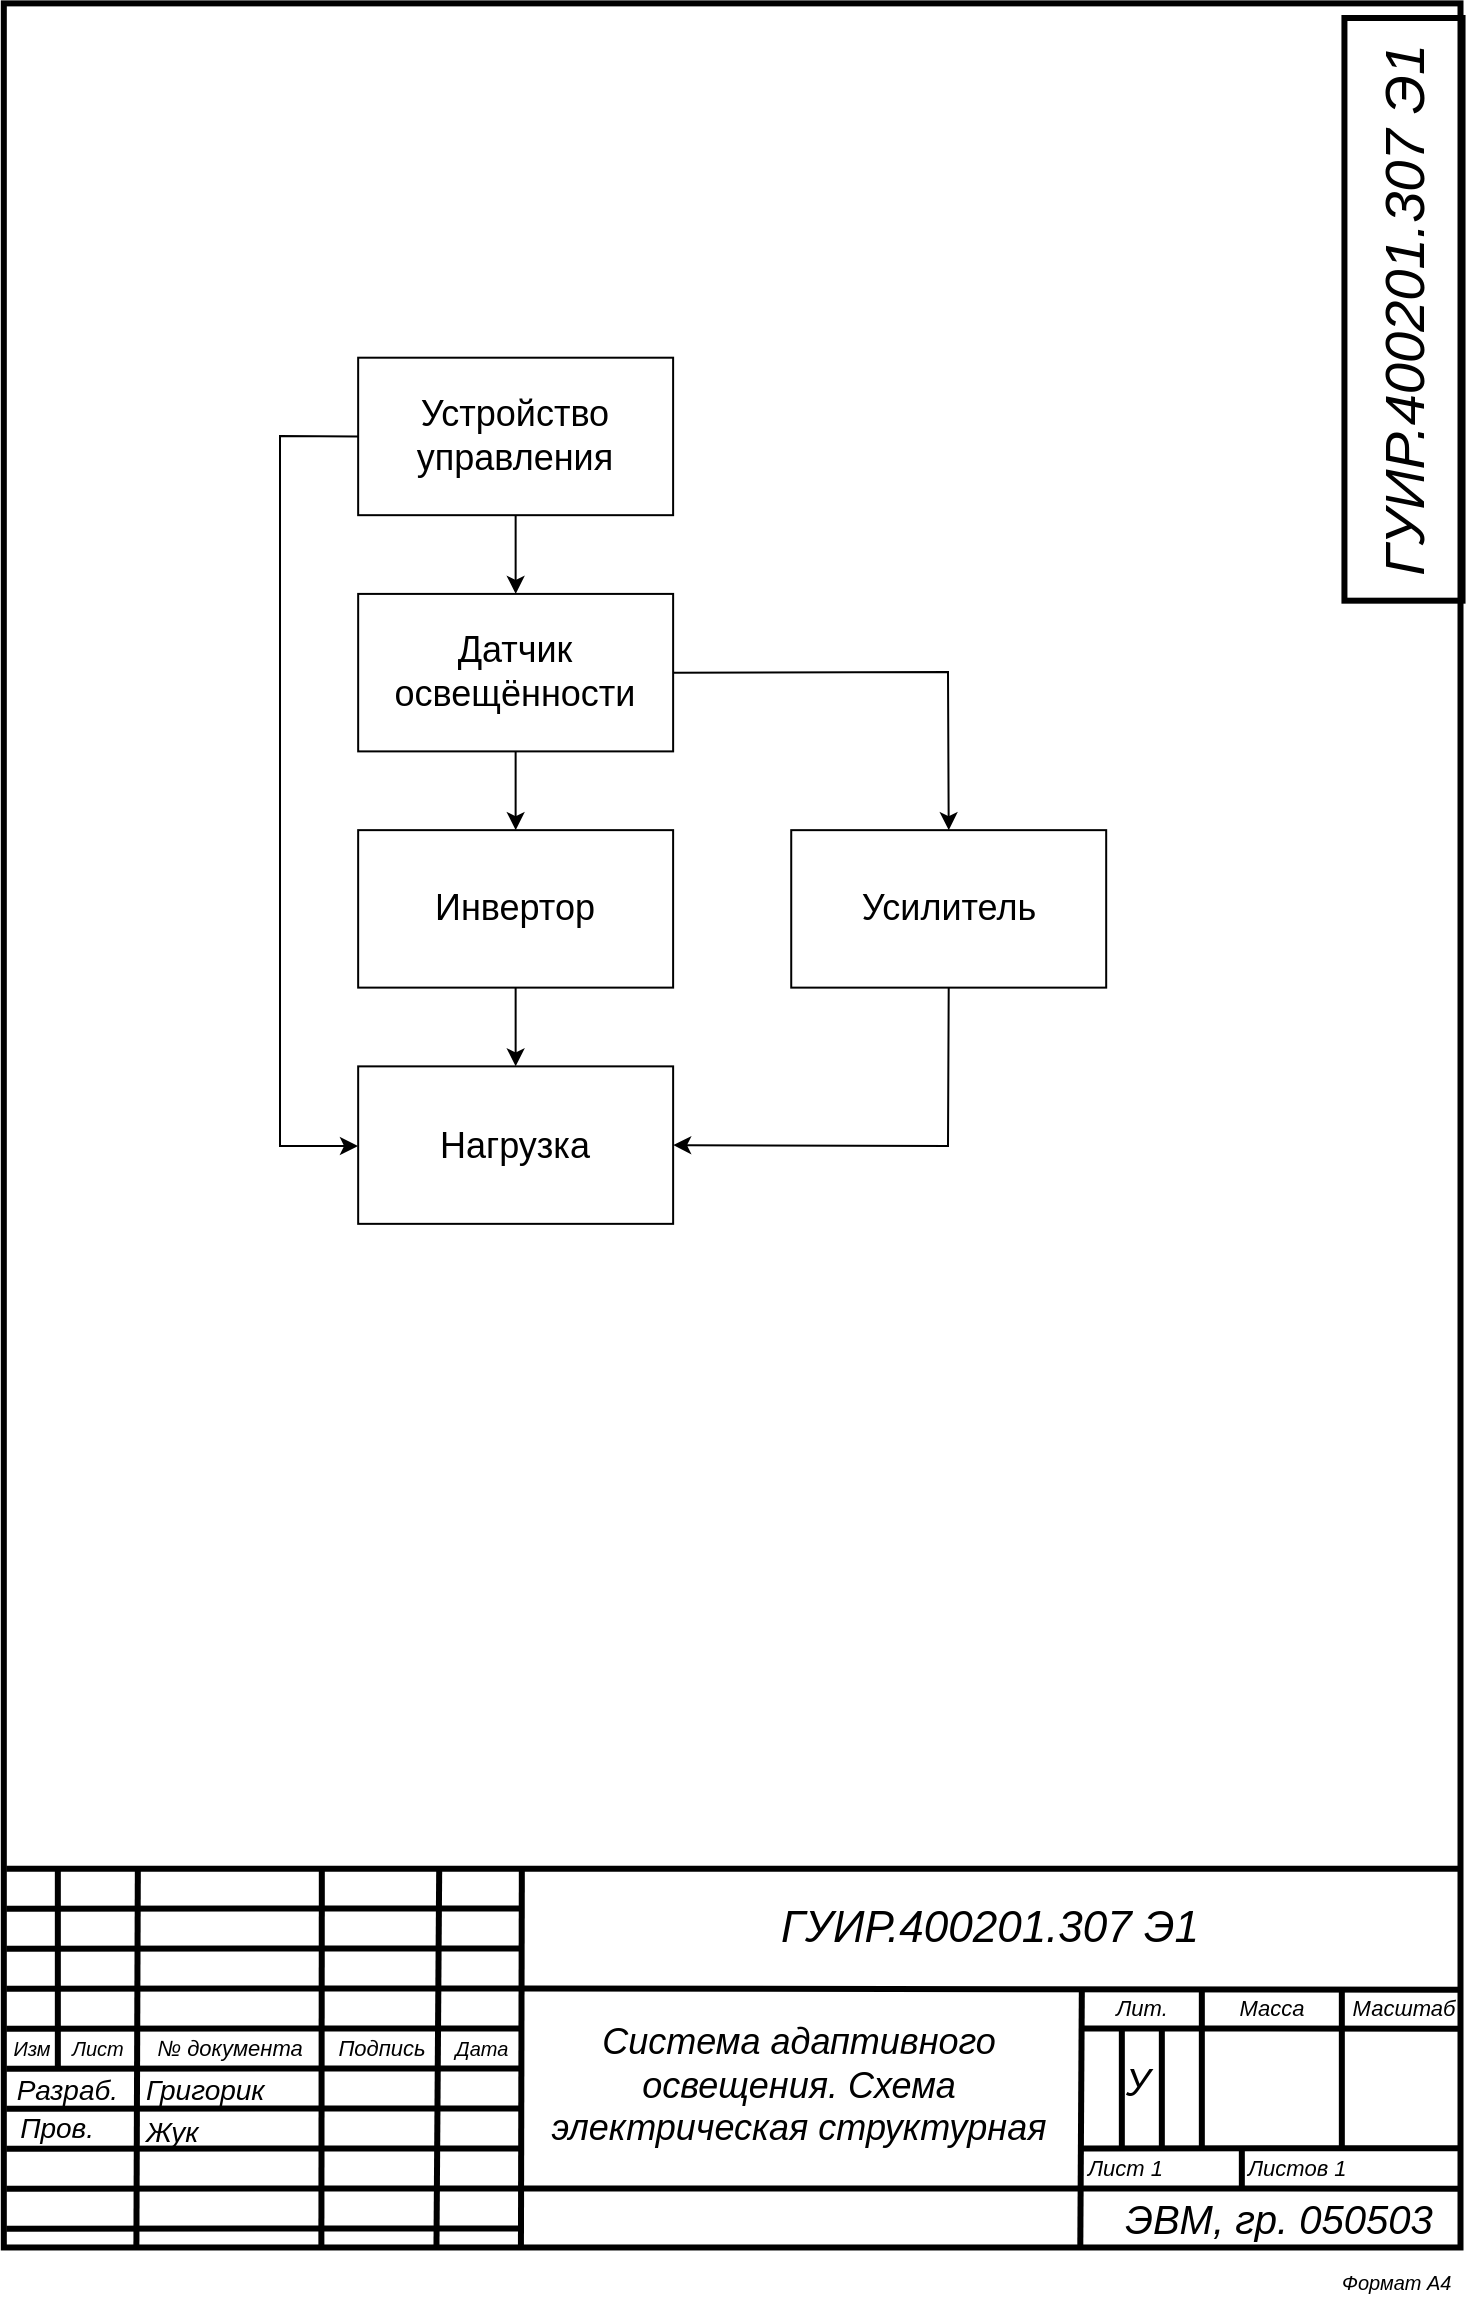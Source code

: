 <mxfile version="20.3.0" type="device"><diagram id="iaUgVhd8KvEVIdPXAyv-" name="Page-1"><mxGraphModel dx="2245" dy="860" grid="1" gridSize="19.685" guides="0" tooltips="1" connect="1" arrows="1" fold="1" page="1" pageScale="1" pageWidth="827" pageHeight="1169" math="0" shadow="0"><root><mxCell id="0"/><mxCell id="1" parent="0"/><mxCell id="s2ji4G3J2LcqevnOimP4-3" value="" style="rounded=0;whiteSpace=wrap;html=1;strokeWidth=3;fillColor=none;container=0;" parent="1" vertex="1"><mxGeometry x="-807.09" y="19.69" width="728.34" height="1122.05" as="geometry"/></mxCell><mxCell id="s2ji4G3J2LcqevnOimP4-5" style="vsdxID=165;edgeStyle=none;startArrow=none;endArrow=none;startSize=5;endSize=5;strokeWidth=3;strokeColor=#000000;spacingTop=-1;spacingBottom=-1;spacingLeft=-1;spacingRight=-1;verticalAlign=middle;html=1;labelBackgroundColor=#ffffff;rounded=0;" parent="1" edge="1"><mxGeometry relative="1" as="geometry"><Array as="points"/><mxPoint x="-780.08" y="952.2" as="sourcePoint"/><mxPoint x="-780.08" y="1052.2" as="targetPoint"/></mxGeometry></mxCell><mxCell id="s2ji4G3J2LcqevnOimP4-6" style="vsdxID=163;edgeStyle=none;startArrow=none;endArrow=none;startSize=5;endSize=5;strokeColor=#000000;spacingTop=-1;spacingBottom=-1;spacingLeft=-1;spacingRight=-1;verticalAlign=middle;html=1;labelBackgroundColor=#ffffff;rounded=0;strokeWidth=3;" parent="1" edge="1"><mxGeometry relative="1" as="geometry"><mxPoint as="offset"/><Array as="points"/><mxPoint x="-805.81" y="1132.32" as="sourcePoint"/><mxPoint x="-548.08" y="1132.2" as="targetPoint"/></mxGeometry></mxCell><mxCell id="s2ji4G3J2LcqevnOimP4-7" style="vsdxID=162;edgeStyle=none;startArrow=none;endArrow=none;startSize=5;endSize=5;strokeColor=#000000;spacingTop=-1;spacingBottom=-1;spacingLeft=-1;spacingRight=-1;verticalAlign=middle;html=1;labelBackgroundColor=#ffffff;rounded=0;strokeWidth=3;" parent="1" edge="1"><mxGeometry relative="1" as="geometry"><mxPoint as="offset"/><Array as="points"/><mxPoint x="-805.81" y="1112.32" as="sourcePoint"/><mxPoint x="-547.08" y="1112.2" as="targetPoint"/></mxGeometry></mxCell><mxCell id="s2ji4G3J2LcqevnOimP4-8" style="vsdxID=161;edgeStyle=none;startArrow=none;endArrow=none;startSize=5;endSize=5;strokeColor=#000000;spacingTop=-1;spacingBottom=-1;spacingLeft=-1;spacingRight=-1;verticalAlign=middle;html=1;labelBackgroundColor=#ffffff;rounded=0;strokeWidth=3;" parent="1" edge="1"><mxGeometry relative="1" as="geometry"><mxPoint as="offset"/><Array as="points"/><mxPoint x="-805.81" y="1092.32" as="sourcePoint"/><mxPoint x="-548.08" y="1092.2" as="targetPoint"/></mxGeometry></mxCell><mxCell id="s2ji4G3J2LcqevnOimP4-9" style="vsdxID=160;edgeStyle=none;startArrow=none;endArrow=none;startSize=5;endSize=5;strokeColor=#000000;spacingTop=-1;spacingBottom=-1;spacingLeft=-1;spacingRight=-1;verticalAlign=middle;html=1;labelBackgroundColor=#ffffff;rounded=0;strokeWidth=3;" parent="1" edge="1"><mxGeometry relative="1" as="geometry"><mxPoint as="offset"/><Array as="points"/><mxPoint x="-805.81" y="1072.32" as="sourcePoint"/><mxPoint x="-548.08" y="1072.2" as="targetPoint"/></mxGeometry></mxCell><mxCell id="s2ji4G3J2LcqevnOimP4-10" style="vsdxID=159;edgeStyle=none;startArrow=none;endArrow=none;startSize=5;endSize=5;strokeWidth=3;strokeColor=#000000;spacingTop=-1;spacingBottom=-1;spacingLeft=-1;spacingRight=-1;verticalAlign=middle;html=1;labelBackgroundColor=#ffffff;rounded=0;" parent="1" edge="1"><mxGeometry relative="1" as="geometry"><mxPoint as="offset"/><Array as="points"/><mxPoint x="-805.81" y="1052.32" as="sourcePoint"/><mxPoint x="-548.08" y="1052.2" as="targetPoint"/></mxGeometry></mxCell><mxCell id="s2ji4G3J2LcqevnOimP4-11" style="vsdxID=158;edgeStyle=none;startArrow=none;endArrow=none;startSize=5;endSize=5;strokeWidth=3;strokeColor=#000000;spacingTop=-1;spacingBottom=-1;spacingLeft=-1;spacingRight=-1;verticalAlign=middle;html=1;labelBackgroundColor=#ffffff;rounded=0;" parent="1" edge="1"><mxGeometry relative="1" as="geometry"><mxPoint as="offset"/><Array as="points"/><mxPoint x="-805.81" y="1032.32" as="sourcePoint"/><mxPoint x="-548.08" y="1032.2" as="targetPoint"/></mxGeometry></mxCell><mxCell id="s2ji4G3J2LcqevnOimP4-12" style="vsdxID=157;edgeStyle=none;startArrow=none;endArrow=none;startSize=5;endSize=5;strokeColor=#000000;spacingTop=-1;spacingBottom=-1;spacingLeft=-1;spacingRight=-1;verticalAlign=middle;html=1;labelBackgroundColor=#ffffff;rounded=0;strokeWidth=3;" parent="1" edge="1"><mxGeometry relative="1" as="geometry"><mxPoint as="offset"/><Array as="points"/><mxPoint x="-805.81" y="1012.32" as="sourcePoint"/><mxPoint x="-548.08" y="1012.2" as="targetPoint"/></mxGeometry></mxCell><mxCell id="s2ji4G3J2LcqevnOimP4-13" style="vsdxID=156;edgeStyle=none;startArrow=none;endArrow=none;startSize=5;endSize=5;strokeColor=#000000;spacingTop=-1;spacingBottom=-1;spacingLeft=-1;spacingRight=-1;verticalAlign=middle;html=1;labelBackgroundColor=#ffffff;rounded=0;strokeWidth=3;" parent="1" edge="1"><mxGeometry relative="1" as="geometry"><mxPoint as="offset"/><Array as="points"/><mxPoint x="-805.81" y="992.32" as="sourcePoint"/><mxPoint x="-548.08" y="992.2" as="targetPoint"/></mxGeometry></mxCell><mxCell id="s2ji4G3J2LcqevnOimP4-14" style="vsdxID=155;edgeStyle=none;startArrow=none;endArrow=none;startSize=5;endSize=5;strokeColor=#000000;spacingTop=-1;spacingBottom=-1;spacingLeft=-1;spacingRight=-1;verticalAlign=middle;html=1;labelBackgroundColor=#ffffff;rounded=0;strokeWidth=3;" parent="1" edge="1"><mxGeometry relative="1" as="geometry"><mxPoint as="offset"/><Array as="points"/><mxPoint x="-805.81" y="972.32" as="sourcePoint"/><mxPoint x="-548.08" y="972.2" as="targetPoint"/></mxGeometry></mxCell><mxCell id="s2ji4G3J2LcqevnOimP4-15" style="vsdxID=154;edgeStyle=none;startArrow=none;endArrow=none;startSize=5;endSize=5;strokeWidth=3;strokeColor=#000000;spacingTop=-1;spacingBottom=-1;spacingLeft=-1;spacingRight=-1;verticalAlign=middle;html=1;labelBackgroundColor=#ffffff;rounded=0;entryX=0.091;entryY=1;entryDx=0;entryDy=0;entryPerimeter=0;" parent="1" target="s2ji4G3J2LcqevnOimP4-3" edge="1"><mxGeometry relative="1" as="geometry"><Array as="points"/><mxPoint x="-740.08" y="952.2" as="sourcePoint"/><mxPoint x="-739.81" y="1157.32" as="targetPoint"/></mxGeometry></mxCell><mxCell id="s2ji4G3J2LcqevnOimP4-16" style="vsdxID=153;edgeStyle=none;startArrow=none;endArrow=none;startSize=5;endSize=5;strokeWidth=3;strokeColor=#000000;spacingTop=-1;spacingBottom=-1;spacingLeft=-1;spacingRight=-1;verticalAlign=middle;html=1;labelBackgroundColor=#ffffff;rounded=0;entryX=0.218;entryY=0.999;entryDx=0;entryDy=0;entryPerimeter=0;" parent="1" target="s2ji4G3J2LcqevnOimP4-3" edge="1"><mxGeometry relative="1" as="geometry"><Array as="points"/><mxPoint x="-648.08" y="952.2" as="sourcePoint"/><mxPoint x="-647.81" y="1154.32" as="targetPoint"/></mxGeometry></mxCell><mxCell id="s2ji4G3J2LcqevnOimP4-17" style="vsdxID=152;edgeStyle=none;startArrow=none;endArrow=none;startSize=5;endSize=5;strokeWidth=3;strokeColor=#000000;spacingTop=-1;spacingBottom=-1;spacingLeft=-1;spacingRight=-1;verticalAlign=middle;html=1;labelBackgroundColor=#ffffff;rounded=0;entryX=0.297;entryY=1;entryDx=0;entryDy=0;entryPerimeter=0;" parent="1" target="s2ji4G3J2LcqevnOimP4-3" edge="1"><mxGeometry relative="1" as="geometry"><Array as="points"/><mxPoint x="-589.4" y="952.2" as="sourcePoint"/><mxPoint x="-589.81" y="1157.32" as="targetPoint"/></mxGeometry></mxCell><mxCell id="s2ji4G3J2LcqevnOimP4-18" style="vsdxID=151;edgeStyle=none;startArrow=none;endArrow=none;startSize=5;endSize=5;strokeWidth=3;strokeColor=#000000;spacingTop=-1;spacingBottom=-1;spacingLeft=-1;spacingRight=-1;verticalAlign=middle;html=1;labelBackgroundColor=#ffffff;rounded=0;" parent="1" edge="1"><mxGeometry relative="1" as="geometry"><Array as="points"/><mxPoint x="-138.08" y="1012.2" as="sourcePoint"/><mxPoint x="-138.08" y="1092.2" as="targetPoint"/></mxGeometry></mxCell><mxCell id="s2ji4G3J2LcqevnOimP4-19" style="vsdxID=150;edgeStyle=none;startArrow=none;endArrow=none;startSize=5;endSize=5;strokeWidth=3;strokeColor=#000000;spacingTop=-1;spacingBottom=-1;spacingLeft=-1;spacingRight=-1;verticalAlign=middle;html=1;labelBackgroundColor=#ffffff;rounded=0;" parent="1" edge="1"><mxGeometry relative="1" as="geometry"><Array as="points"/><mxPoint x="-188.08" y="1092.2" as="sourcePoint"/><mxPoint x="-188.08" y="1112.2" as="targetPoint"/></mxGeometry></mxCell><mxCell id="s2ji4G3J2LcqevnOimP4-20" style="vsdxID=149;edgeStyle=none;startArrow=none;endArrow=none;startSize=5;endSize=5;strokeColor=#000000;spacingTop=-1;spacingBottom=-1;spacingLeft=-1;spacingRight=-1;verticalAlign=middle;html=1;labelBackgroundColor=#ffffff;rounded=0;strokeWidth=3;" parent="1" edge="1"><mxGeometry relative="1" as="geometry"><Array as="points"/><mxPoint x="-228.08" y="1032.2" as="sourcePoint"/><mxPoint x="-228.08" y="1092.2" as="targetPoint"/></mxGeometry></mxCell><mxCell id="s2ji4G3J2LcqevnOimP4-21" style="vsdxID=148;edgeStyle=none;startArrow=none;endArrow=none;startSize=5;endSize=5;strokeColor=#000000;spacingTop=-1;spacingBottom=-1;spacingLeft=-1;spacingRight=-1;verticalAlign=middle;html=1;labelBackgroundColor=#ffffff;rounded=0;strokeWidth=3;" parent="1" edge="1"><mxGeometry relative="1" as="geometry"><Array as="points"/><mxPoint x="-248.08" y="1032.2" as="sourcePoint"/><mxPoint x="-248.08" y="1092.2" as="targetPoint"/></mxGeometry></mxCell><mxCell id="s2ji4G3J2LcqevnOimP4-22" style="vsdxID=147;edgeStyle=none;startArrow=none;endArrow=none;startSize=5;endSize=5;strokeWidth=3;strokeColor=#000000;spacingTop=-1;spacingBottom=-1;spacingLeft=-1;spacingRight=-1;verticalAlign=middle;html=1;labelBackgroundColor=#ffffff;rounded=0;" parent="1" edge="1"><mxGeometry relative="1" as="geometry"><Array as="points"/><mxPoint x="-208.08" y="1012.2" as="sourcePoint"/><mxPoint x="-208.08" y="1092.2" as="targetPoint"/></mxGeometry></mxCell><mxCell id="s2ji4G3J2LcqevnOimP4-23" style="vsdxID=146;edgeStyle=none;startArrow=none;endArrow=none;startSize=5;endSize=5;strokeWidth=3;strokeColor=#000000;spacingTop=-1;spacingBottom=-1;spacingLeft=-1;spacingRight=-1;verticalAlign=middle;html=1;labelBackgroundColor=#ffffff;rounded=0;entryX=0.929;entryY=-0.131;entryDx=0;entryDy=0;entryPerimeter=0;" parent="1" target="s2ji4G3J2LcqevnOimP4-38" edge="1"><mxGeometry relative="1" as="geometry"><mxPoint as="offset"/><Array as="points"/><mxPoint x="-268.08" y="1092.2" as="sourcePoint"/><mxPoint x="-68.08" y="1092.2" as="targetPoint"/></mxGeometry></mxCell><mxCell id="s2ji4G3J2LcqevnOimP4-24" style="vsdxID=145;edgeStyle=none;startArrow=none;endArrow=none;startSize=5;endSize=5;strokeWidth=3;strokeColor=#000000;spacingTop=-1;spacingBottom=-1;spacingLeft=-1;spacingRight=-1;verticalAlign=middle;html=1;labelBackgroundColor=#ffffff;rounded=0;" parent="1" edge="1"><mxGeometry relative="1" as="geometry"><mxPoint as="offset"/><Array as="points"/><mxPoint x="-268.08" y="1032.2" as="sourcePoint"/><mxPoint x="-77.81" y="1032.32" as="targetPoint"/></mxGeometry></mxCell><mxCell id="s2ji4G3J2LcqevnOimP4-25" style="vsdxID=144;edgeStyle=none;startArrow=none;endArrow=none;startSize=5;endSize=5;strokeWidth=3;strokeColor=#000000;spacingTop=-1;spacingBottom=-1;spacingLeft=-1;spacingRight=-1;verticalAlign=middle;html=1;labelBackgroundColor=#ffffff;rounded=0;entryX=0.739;entryY=0.999;entryDx=0;entryDy=0;entryPerimeter=0;" parent="1" target="s2ji4G3J2LcqevnOimP4-3" edge="1"><mxGeometry relative="1" as="geometry"><Array as="points"/><mxPoint x="-268.08" y="1012.2" as="sourcePoint"/><mxPoint x="-267.81" y="1157.32" as="targetPoint"/></mxGeometry></mxCell><mxCell id="s2ji4G3J2LcqevnOimP4-26" style="vsdxID=143;edgeStyle=none;startArrow=none;endArrow=none;startSize=5;endSize=5;strokeWidth=3;strokeColor=#000000;spacingTop=-1;spacingBottom=-1;spacingLeft=-1;spacingRight=-1;verticalAlign=middle;html=1;labelBackgroundColor=#ffffff;rounded=0;" parent="1" edge="1"><mxGeometry relative="1" as="geometry"><Array as="points"/><mxPoint x="-77.81" y="1112.32" as="sourcePoint"/><mxPoint x="-547.08" y="1112.2" as="targetPoint"/></mxGeometry></mxCell><mxCell id="s2ji4G3J2LcqevnOimP4-27" style="vsdxID=142;edgeStyle=none;startArrow=none;endArrow=none;startSize=5;endSize=5;strokeWidth=3;strokeColor=#000000;spacingTop=-1;spacingBottom=-1;spacingLeft=-1;spacingRight=-1;verticalAlign=middle;html=1;labelBackgroundColor=#ffffff;rounded=0;entryX=0.355;entryY=1;entryDx=0;entryDy=0;entryPerimeter=0;" parent="1" target="s2ji4G3J2LcqevnOimP4-3" edge="1"><mxGeometry relative="1" as="geometry"><Array as="points"/><mxPoint x="-548.08" y="952.2" as="sourcePoint"/><mxPoint x="-547.81" y="1157.32" as="targetPoint"/></mxGeometry></mxCell><mxCell id="s2ji4G3J2LcqevnOimP4-28" style="vsdxID=141;edgeStyle=none;startArrow=none;endArrow=none;startSize=5;endSize=5;strokeWidth=3;strokeColor=#000000;spacingTop=-1;spacingBottom=-1;spacingLeft=-1;spacingRight=-1;verticalAlign=middle;html=1;labelBackgroundColor=#ffffff;rounded=0;exitX=0.998;exitY=1.028;exitDx=0;exitDy=0;exitPerimeter=0;" parent="1" source="s2ji4G3J2LcqevnOimP4-46" edge="1"><mxGeometry relative="1" as="geometry"><Array as="points"/><mxPoint x="-68.08" y="1012.2" as="sourcePoint"/><mxPoint x="-548.08" y="1012.2" as="targetPoint"/></mxGeometry></mxCell><mxCell id="s2ji4G3J2LcqevnOimP4-29" value="&lt;font style=&quot;font-family: &amp;#34;arial&amp;#34; ; color: rgb(0 , 0 , 0) ; direction: ltr ; letter-spacing: 0px ; line-height: 120% ; opacity: 1&quot;&gt;&lt;i&gt;&lt;font style=&quot;font-size: 10px&quot;&gt;Изм&lt;/font&gt;&lt;br&gt;&lt;/i&gt;&lt;/font&gt;" style="verticalAlign=middle;align=center;vsdxID=166;fillColor=none;gradientColor=none;shape=stencil(nZBLDoAgDERP0z3SIyjew0SURgSD+Lu9kMZoXLhwN9O+tukAlrNpJg1SzDH4QW/URgNYgZTkjA4UkwJUgGXng+6DX1zLfmoymdXo17xh5zmRJ6Q42BWCfc2oJfdAr+Yv+AP9Cb7OJ3H/2JG1HNGz/84klThPVCc=);strokeColor=none;strokeWidth=3;spacingTop=-1;spacingBottom=-1;spacingLeft=-1;spacingRight=-1;labelBackgroundColor=none;rounded=0;html=1;whiteSpace=wrap;" parent="1" vertex="1"><mxGeometry x="-807.08" y="1034.2" width="28" height="16" as="geometry"/></mxCell><mxCell id="s2ji4G3J2LcqevnOimP4-30" value="&lt;font style=&quot;font-family: &amp;#34;arial&amp;#34; ; color: rgb(0 , 0 , 0) ; direction: ltr ; letter-spacing: 0px ; line-height: 120% ; opacity: 1&quot;&gt;&lt;i&gt;&lt;font style=&quot;font-size: 10px&quot;&gt;Лист&lt;/font&gt;&lt;br&gt;&lt;/i&gt;&lt;/font&gt;" style="verticalAlign=middle;align=center;vsdxID=167;fillColor=none;gradientColor=none;shape=stencil(nZBLDoAgDERP0z3SIyjew0SURgSD+Lu9kMZoXLhwN9O+tukAlrNpJg1SzDH4QW/URgNYgZTkjA4UkwJUgGXng+6DX1zLfmoymdXo17xh5zmRJ6Q42BWCfc2oJfdAr+Yv+AP9Cb7OJ3H/2JG1HNGz/84klThPVCc=);strokeColor=none;strokeWidth=3;spacingTop=-1;spacingBottom=-1;spacingLeft=-1;spacingRight=-1;labelBackgroundColor=none;rounded=0;html=1;whiteSpace=wrap;" parent="1" vertex="1"><mxGeometry x="-778.08" y="1034.2" width="36" height="16" as="geometry"/></mxCell><mxCell id="s2ji4G3J2LcqevnOimP4-31" value="&lt;font style=&quot;font-size:11px;font-family:Arial;color:#000000;direction:ltr;letter-spacing:0px;line-height:120%;opacity:1&quot;&gt;&lt;i&gt;№ документа&lt;br/&gt;&lt;/i&gt;&lt;/font&gt;" style="verticalAlign=middle;align=center;vsdxID=168;fillColor=none;gradientColor=none;shape=stencil(nZBLDoAgDERP0z3SIyjew0SURgSD+Lu9kMZoXLhwN9O+tukAlrNpJg1SzDH4QW/URgNYgZTkjA4UkwJUgGXng+6DX1zLfmoymdXo17xh5zmRJ6Q42BWCfc2oJfdAr+Yv+AP9Cb7OJ3H/2JG1HNGz/84klThPVCc=);strokeColor=none;strokeWidth=3;spacingTop=-1;spacingBottom=-1;spacingLeft=-1;spacingRight=-1;labelBackgroundColor=none;rounded=0;html=1;whiteSpace=wrap;" parent="1" vertex="1"><mxGeometry x="-738.08" y="1034.2" width="88" height="16" as="geometry"/></mxCell><mxCell id="s2ji4G3J2LcqevnOimP4-32" value="&lt;font style=&quot;font-size:11px;font-family:Arial;color:#000000;direction:ltr;letter-spacing:0px;line-height:120%;opacity:1&quot;&gt;&lt;i&gt;Подпись&lt;br/&gt;&lt;/i&gt;&lt;/font&gt;" style="verticalAlign=middle;align=center;vsdxID=169;fillColor=none;gradientColor=none;shape=stencil(nZBLDoAgDERP0z3SIyjew0SURgSD+Lu9kMZoXLhwN9O+tukAlrNpJg1SzDH4QW/URgNYgZTkjA4UkwJUgGXng+6DX1zLfmoymdXo17xh5zmRJ6Q42BWCfc2oJfdAr+Yv+AP9Cb7OJ3H/2JG1HNGz/84klThPVCc=);strokeColor=none;strokeWidth=3;spacingTop=-1;spacingBottom=-1;spacingLeft=-1;spacingRight=-1;labelBackgroundColor=none;rounded=0;html=1;whiteSpace=wrap;" parent="1" vertex="1"><mxGeometry x="-646.08" y="1034.2" width="56" height="16" as="geometry"/></mxCell><mxCell id="s2ji4G3J2LcqevnOimP4-33" value="&lt;font style=&quot;font-family: &amp;#34;arial&amp;#34; ; color: rgb(0 , 0 , 0) ; direction: ltr ; letter-spacing: 0px ; line-height: 120% ; opacity: 1&quot;&gt;&lt;i&gt;&lt;font style=&quot;font-size: 10px&quot;&gt;Дата&lt;/font&gt;&lt;br&gt;&lt;/i&gt;&lt;/font&gt;" style="verticalAlign=middle;align=center;vsdxID=170;fillColor=none;gradientColor=none;shape=stencil(nZBLDoAgDERP0z3SIyjew0SURgSD+Lu9kMZoXLhwN9O+tukAlrNpJg1SzDH4QW/URgNYgZTkjA4UkwJUgGXng+6DX1zLfmoymdXo17xh5zmRJ6Q42BWCfc2oJfdAr+Yv+AP9Cb7OJ3H/2JG1HNGz/84klThPVCc=);strokeColor=none;strokeWidth=3;spacingTop=-1;spacingBottom=-1;spacingLeft=-1;spacingRight=-1;labelBackgroundColor=none;rounded=0;html=1;whiteSpace=wrap;" parent="1" vertex="1"><mxGeometry x="-586.08" y="1034.2" width="36" height="16" as="geometry"/></mxCell><mxCell id="s2ji4G3J2LcqevnOimP4-34" value="&lt;p style=&quot;align:center;margin-left:0;margin-right:0;margin-top:0px;margin-bottom:0px;text-indent:0;valign:middle;direction:ltr;&quot;&gt;&lt;font style=&quot;font-size:11px;font-family:Arial;color:#000000;direction:ltr;letter-spacing:0px;line-height:120%;opacity:1&quot;&gt;&lt;i&gt;Лит&lt;/i&gt;&lt;/font&gt;&lt;font style=&quot;font-size:11px;font-family:Arial;color:#000000;direction:ltr;letter-spacing:0px;line-height:120%;opacity:1&quot;&gt;&lt;i&gt;.&lt;br/&gt;&lt;/i&gt;&lt;/font&gt;&lt;/p&gt;" style="verticalAlign=middle;align=center;vsdxID=171;fillColor=none;gradientColor=none;shape=stencil(nZBLDoAgDERP0z3SIyjew0SURgSD+Lu9kMZoXLhwN9O+tukAlrNpJg1SzDH4QW/URgNYgZTkjA4UkwJUgGXng+6DX1zLfmoymdXo17xh5zmRJ6Q42BWCfc2oJfdAr+Yv+AP9Cb7OJ3H/2JG1HNGz/84klThPVCc=);strokeColor=none;strokeWidth=3;spacingTop=-1;spacingBottom=-1;spacingLeft=-1;spacingRight=-1;labelBackgroundColor=none;rounded=0;html=1;whiteSpace=wrap;" parent="1" vertex="1"><mxGeometry x="-266.08" y="1014.2" width="56" height="16" as="geometry"/></mxCell><mxCell id="s2ji4G3J2LcqevnOimP4-35" value="&lt;font style=&quot;font-size:11px;font-family:Arial;color:#000000;direction:ltr;letter-spacing:0px;line-height:120%;opacity:1&quot;&gt;&lt;i&gt;Масса&lt;br/&gt;&lt;/i&gt;&lt;/font&gt;" style="verticalAlign=middle;align=center;vsdxID=172;fillColor=none;gradientColor=none;shape=stencil(nZBLDoAgDERP0z3SIyjew0SURgSD+Lu9kMZoXLhwN9O+tukAlrNpJg1SzDH4QW/URgNYgZTkjA4UkwJUgGXng+6DX1zLfmoymdXo17xh5zmRJ6Q42BWCfc2oJfdAr+Yv+AP9Cb7OJ3H/2JG1HNGz/84klThPVCc=);strokeColor=none;strokeWidth=3;spacingTop=-1;spacingBottom=-1;spacingLeft=-1;spacingRight=-1;labelBackgroundColor=none;rounded=0;html=1;whiteSpace=wrap;" parent="1" vertex="1"><mxGeometry x="-206.08" y="1014.2" width="66" height="16" as="geometry"/></mxCell><mxCell id="s2ji4G3J2LcqevnOimP4-36" value="&lt;font style=&quot;font-size:11px;font-family:Arial;color:#000000;direction:ltr;letter-spacing:0px;line-height:120%;opacity:1&quot;&gt;&lt;i&gt;Масштаб&lt;br/&gt;&lt;/i&gt;&lt;/font&gt;" style="verticalAlign=middle;align=center;vsdxID=173;fillColor=none;gradientColor=none;shape=stencil(nZBLDoAgDERP0z3SIyjew0SURgSD+Lu9kMZoXLhwN9O+tukAlrNpJg1SzDH4QW/URgNYgZTkjA4UkwJUgGXng+6DX1zLfmoymdXo17xh5zmRJ6Q42BWCfc2oJfdAr+Yv+AP9Cb7OJ3H/2JG1HNGz/84klThPVCc=);strokeColor=none;strokeWidth=3;spacingTop=-1;spacingBottom=-1;spacingLeft=-1;spacingRight=-1;labelBackgroundColor=none;rounded=0;html=1;whiteSpace=wrap;" parent="1" vertex="1"><mxGeometry x="-136.08" y="1014.2" width="58.35" height="16" as="geometry"/></mxCell><mxCell id="s2ji4G3J2LcqevnOimP4-37" value="&lt;p style=&quot;margin-left: 0 ; margin-right: 0 ; margin-top: 0px ; margin-bottom: 0px ; text-indent: 0 ; direction: ltr&quot;&gt;&lt;font style=&quot;font-size: 11px ; font-family: &amp;#34;arial&amp;#34; ; color: #000000 ; direction: ltr ; letter-spacing: 0px ; line-height: 120% ; opacity: 1&quot;&gt;&lt;i&gt;Лист 1&lt;/i&gt;&lt;/font&gt;&lt;font style=&quot;font-size: 11px ; font-family: &amp;#34;arial&amp;#34; ; color: #000000 ; direction: ltr ; letter-spacing: 0px ; line-height: 120% ; opacity: 1&quot;&gt;&lt;i&gt;&amp;nbsp;&lt;br&gt;&lt;/i&gt;&lt;/font&gt;&lt;/p&gt;" style="verticalAlign=middle;align=left;vsdxID=174;fillColor=none;gradientColor=none;shape=stencil(nZBLDoAgDERP0z3SIyjew0SURgSD+Lu9kMZoXLhwN9O+tukAlrNpJg1SzDH4QW/URgNYgZTkjA4UkwJUgGXng+6DX1zLfmoymdXo17xh5zmRJ6Q42BWCfc2oJfdAr+Yv+AP9Cb7OJ3H/2JG1HNGz/84klThPVCc=);strokeColor=none;strokeWidth=3;spacingTop=-1;spacingBottom=-1;spacingLeft=-1;spacingRight=-1;labelBackgroundColor=none;rounded=0;html=1;whiteSpace=wrap;" parent="1" vertex="1"><mxGeometry x="-266.08" y="1094.2" width="132.8" height="16" as="geometry"/></mxCell><mxCell id="s2ji4G3J2LcqevnOimP4-38" value="&lt;p style=&quot;align:left;margin-left:0;margin-right:0;margin-top:0px;margin-bottom:0px;text-indent:0;valign:middle;direction:ltr;&quot;&gt;&lt;font style=&quot;font-size:11px;font-family:Arial;color:#000000;direction:ltr;letter-spacing:0px;line-height:120%;opacity:1&quot;&gt;&lt;i&gt;Листов             1&lt;/i&gt;&lt;/font&gt;&lt;font style=&quot;font-size:11px;font-family:Arial;color:#000000;direction:ltr;letter-spacing:0px;line-height:120%;opacity:1&quot;&gt;&lt;i&gt;&lt;br/&gt;&lt;/i&gt;&lt;/font&gt;&lt;/p&gt;" style="verticalAlign=middle;align=left;vsdxID=175;fillColor=none;gradientColor=none;shape=stencil(nZBLDoAgDERP0z3SIyjew0SURgSD+Lu9kMZoXLhwN9O+tukAlrNpJg1SzDH4QW/URgNYgZTkjA4UkwJUgGXng+6DX1zLfmoymdXo17xh5zmRJ6Q42BWCfc2oJfdAr+Yv+AP9Cb7OJ3H/2JG1HNGz/84klThPVCc=);strokeColor=none;strokeWidth=3;spacingTop=-1;spacingBottom=-1;spacingLeft=-1;spacingRight=-1;labelBackgroundColor=none;rounded=0;html=1;whiteSpace=wrap;" parent="1" vertex="1"><mxGeometry x="-186.08" y="1094.2" width="116" height="16" as="geometry"/></mxCell><mxCell id="s2ji4G3J2LcqevnOimP4-39" value="&lt;p style=&quot;margin-left: 0 ; margin-right: 0 ; margin-top: 0px ; margin-bottom: 0px ; text-indent: 0 ; direction: ltr&quot;&gt;&lt;font style=&quot;font-family: &amp;#34;arial&amp;#34; ; color: rgb(0 , 0 , 0) ; direction: ltr ; letter-spacing: 0px ; line-height: 120% ; opacity: 1&quot;&gt;&lt;i&gt;&lt;font style=&quot;font-size: 14px&quot;&gt;Григорик&lt;/font&gt;&lt;br&gt;&lt;/i&gt;&lt;/font&gt;&lt;/p&gt;" style="verticalAlign=middle;align=left;vsdxID=176;fillColor=none;gradientColor=none;shape=stencil(nZBLDoAgDERP0z3SIyjew0SURgSD+Lu9kMZoXLhwN9O+tukAlrNpJg1SzDH4QW/URgNYgZTkjA4UkwJUgGXng+6DX1zLfmoymdXo17xh5zmRJ6Q42BWCfc2oJfdAr+Yv+AP9Cb7OJ3H/2JG1HNGz/84klThPVCc=);strokeColor=none;strokeWidth=3;spacingTop=-1;spacingBottom=-1;spacingLeft=-1;spacingRight=-1;labelBackgroundColor=none;rounded=0;html=1;whiteSpace=wrap;" parent="1" vertex="1"><mxGeometry x="-737.08" y="1051.2" width="88" height="24" as="geometry"/></mxCell><mxCell id="s2ji4G3J2LcqevnOimP4-40" value="&lt;p style=&quot;align:right;margin-left:0;margin-right:0;margin-top:0px;margin-bottom:0px;text-indent:0;valign:middle;direction:ltr;&quot;&gt;&lt;font style=&quot;font-size:14px;font-family:Arial;color:#000000;direction:ltr;letter-spacing:0px;line-height:120%;opacity:1&quot;&gt;&lt;i&gt;Пров.&lt;br/&gt;&lt;/i&gt;&lt;/font&gt;&lt;/p&gt;" style="verticalAlign=middle;align=right;vsdxID=177;fillColor=none;gradientColor=none;shape=stencil(nZBLDoAgDERP0z3SIyjew0SURgSD+Lu9kMZoXLhwN9O+tukAlrNpJg1SzDH4QW/URgNYgZTkjA4UkwJUgGXng+6DX1zLfmoymdXo17xh5zmRJ6Q42BWCfc2oJfdAr+Yv+AP9Cb7OJ3H/2JG1HNGz/84klThPVCc=);strokeColor=none;strokeWidth=3;spacingTop=-1;spacingBottom=-1;spacingLeft=-1;spacingRight=-1;labelBackgroundColor=none;rounded=0;html=1;whiteSpace=wrap;" parent="1" vertex="1"><mxGeometry x="-807.08" y="1070.31" width="46" height="23" as="geometry"/></mxCell><mxCell id="s2ji4G3J2LcqevnOimP4-41" value="&lt;p style=&quot;margin-left: 0 ; margin-right: 0 ; margin-top: 0px ; margin-bottom: 0px ; text-indent: 0 ; direction: ltr&quot;&gt;&lt;font style=&quot;font-family: &amp;#34;arial&amp;#34; ; color: rgb(0 , 0 , 0) ; direction: ltr ; letter-spacing: 0px ; line-height: 120% ; opacity: 1&quot;&gt;&lt;i&gt;&lt;font style=&quot;font-size: 14px&quot;&gt;Разраб.&lt;/font&gt;&lt;br&gt;&lt;/i&gt;&lt;/font&gt;&lt;/p&gt;" style="verticalAlign=middle;align=right;vsdxID=178;fillColor=none;gradientColor=none;shape=stencil(nZBLDoAgDERP0z3SIyjew0SURgSD+Lu9kMZoXLhwN9O+tukAlrNpJg1SzDH4QW/URgNYgZTkjA4UkwJUgGXng+6DX1zLfmoymdXo17xh5zmRJ6Q42BWCfc2oJfdAr+Yv+AP9Cb7OJ3H/2JG1HNGz/84klThPVCc=);strokeColor=none;strokeWidth=3;spacingTop=-1;spacingBottom=-1;spacingLeft=-1;spacingRight=-1;labelBackgroundColor=none;rounded=0;html=1;whiteSpace=wrap;" parent="1" vertex="1"><mxGeometry x="-806.08" y="1054.2" width="57.05" height="17" as="geometry"/></mxCell><mxCell id="s2ji4G3J2LcqevnOimP4-42" value="&lt;p style=&quot;margin-left: 0 ; margin-right: 0 ; margin-top: 0px ; margin-bottom: 0px ; text-indent: 0 ; direction: ltr&quot;&gt;&lt;font face=&quot;arial&quot;&gt;&lt;span style=&quot;font-size: 14px;&quot;&gt;&lt;i&gt;Жук&lt;/i&gt;&lt;/span&gt;&lt;/font&gt;&lt;/p&gt;" style="verticalAlign=middle;align=left;vsdxID=179;fillColor=none;gradientColor=none;shape=stencil(nZBLDoAgDERP0z3SIyjew0SURgSD+Lu9kMZoXLhwN9O+tukAlrNpJg1SzDH4QW/URgNYgZTkjA4UkwJUgGXng+6DX1zLfmoymdXo17xh5zmRJ6Q42BWCfc2oJfdAr+Yv+AP9Cb7OJ3H/2JG1HNGz/84klThPVCc=);strokeColor=none;strokeWidth=3;spacingTop=-1;spacingBottom=-1;spacingLeft=-1;spacingRight=-1;labelBackgroundColor=none;rounded=0;html=1;whiteSpace=wrap;" parent="1" vertex="1"><mxGeometry x="-737.08" y="1074.2" width="64" height="20" as="geometry"/></mxCell><mxCell id="s2ji4G3J2LcqevnOimP4-43" value="&lt;p style=&quot;margin-left: 0 ; margin-right: 0 ; margin-top: 0px ; margin-bottom: 0px ; text-indent: 0 ; direction: ltr&quot;&gt;&lt;font style=&quot;font-family: &amp;#34;arial&amp;#34; ; color: rgb(0 , 0 , 0) ; direction: ltr ; letter-spacing: 0px ; line-height: 120% ; opacity: 1&quot; size=&quot;1&quot;&gt;&lt;i style=&quot;font-size: 20px&quot;&gt;ЭВМ, гр. 050503&lt;/i&gt;&lt;/font&gt;&lt;font style=&quot;font-size: 19px ; font-family: &amp;#34;arial&amp;#34; ; color: #000000 ; direction: ltr ; letter-spacing: 0px ; line-height: 120% ; opacity: 1&quot;&gt;&lt;i&gt;&lt;br&gt;&lt;/i&gt;&lt;/font&gt;&lt;/p&gt;" style="verticalAlign=middle;align=center;vsdxID=180;fillColor=none;gradientColor=none;shape=stencil(nZBLDoAgDERP0z3SIyjew0SURgSD+Lu9kMZoXLhwN9O+tukAlrNpJg1SzDH4QW/URgNYgZTkjA4UkwJUgGXng+6DX1zLfmoymdXo17xh5zmRJ6Q42BWCfc2oJfdAr+Yv+AP9Cb7OJ3H/2JG1HNGz/84klThPVCc=);strokeColor=none;strokeWidth=3;spacingTop=-1;spacingBottom=-1;spacingLeft=-1;spacingRight=-1;labelBackgroundColor=none;rounded=0;html=1;whiteSpace=wrap;" parent="1" vertex="1"><mxGeometry x="-266.08" y="1109.68" width="193" height="39.37" as="geometry"/></mxCell><mxCell id="s2ji4G3J2LcqevnOimP4-44" value="&lt;font style=&quot;font-size:19px;font-family:Arial;color:#000000;direction:ltr;letter-spacing:0px;line-height:120%;opacity:1&quot;&gt;&lt;i&gt;У&lt;br&gt;&lt;/i&gt;&lt;/font&gt;" style="verticalAlign=middle;align=left;vsdxID=441;fillColor=none;gradientColor=none;shape=stencil(nZBLDoAgDERP0z3SIyjew0SURgSD+Lu9kMZoXLhwN9O+tukAlrNpJg1SzDH4QW/URgNYgZTkjA4UkwJUgGXng+6DX1zLfmoymdXo17xh5zmRJ6Q42BWCfc2oJfdAr+Yv+AP9Cb7OJ3H/2JG1HNGz/84klThPVCc=);strokeColor=none;strokeWidth=3;spacingTop=-1;spacingBottom=-1;spacingLeft=-1;spacingRight=-1;labelBackgroundColor=none;rounded=0;html=1;whiteSpace=wrap;" parent="1" vertex="1"><mxGeometry x="-247.08" y="1052.2" width="20" height="16" as="geometry"/></mxCell><mxCell id="s2ji4G3J2LcqevnOimP4-45" value="&lt;font face=&quot;arial&quot; style=&quot;font-size: 18px;&quot;&gt;&lt;span style=&quot;font-size: 18px;&quot;&gt;&lt;i style=&quot;font-size: 18px;&quot;&gt;Система адаптивного освещения. Схема электрическая структурная&lt;/i&gt;&lt;/span&gt;&lt;/font&gt;" style="text;whiteSpace=wrap;html=1;fontSize=18;fontFamily=Verdana;align=center;labelBackgroundColor=none;verticalAlign=middle;strokeWidth=3;fillColor=none;" parent="1" vertex="1"><mxGeometry x="-547.08" y="1011.25" width="275" height="100" as="geometry"/></mxCell><mxCell id="s2ji4G3J2LcqevnOimP4-46" value="&lt;i&gt;&lt;font style=&quot;font-size: 22px&quot;&gt;ГУИР.400201.307 Э1&lt;/font&gt;&lt;/i&gt;" style="text;whiteSpace=wrap;align=center;html=1;verticalAlign=middle;" parent="1" vertex="1"><mxGeometry x="-550.17" y="952.2" width="472.44" height="59.06" as="geometry"/></mxCell><mxCell id="s2ji4G3J2LcqevnOimP4-47" value="" style="endArrow=none;html=1;strokeWidth=3;" parent="1" edge="1"><mxGeometry width="50" height="50" relative="1" as="geometry"><mxPoint x="-805.81" y="952.32" as="sourcePoint"/><mxPoint x="-77.81" y="952.32" as="targetPoint"/></mxGeometry></mxCell><mxCell id="s2ji4G3J2LcqevnOimP4-48" value="&lt;i style=&quot;color: rgb(0 , 0 , 0) ; font-weight: 400 ; letter-spacing: normal ; text-align: center ; text-indent: 0px ; text-transform: none ; word-spacing: 0px ; font-family: &amp;quot;arial&amp;quot; ; font-size: 28px&quot;&gt;ГУИР.400201.307 Э1&lt;br&gt;&lt;/i&gt;" style="rounded=0;whiteSpace=wrap;html=1;strokeWidth=3;horizontal=0;fillColor=none;verticalAlign=middle;" parent="1" vertex="1"><mxGeometry x="-136.78" y="27.0" width="59.05" height="291.34" as="geometry"/></mxCell><mxCell id="s2ji4G3J2LcqevnOimP4-49" value="&lt;i style=&quot;font-family: &amp;#34;arial&amp;#34; ; font-weight: 400 ; letter-spacing: normal ; text-align: right ; text-indent: 0px ; text-transform: none ; word-spacing: 0px&quot;&gt;&lt;font style=&quot;font-size: 10px&quot;&gt;Формат А4&lt;/font&gt;&lt;/i&gt;" style="text;whiteSpace=wrap;html=1;fontSize=7;fontFamily=Verdana;labelBackgroundColor=none;verticalAlign=middle;" parent="1" vertex="1"><mxGeometry x="-140.08" y="1149.05" width="59.05" height="19.68" as="geometry"/></mxCell><mxCell id="oiL3_wHAZyuXsN63t0J6-18" value="&lt;font style=&quot;font-size: 18px;&quot;&gt;Датчик освещённости&lt;/font&gt;" style="rounded=0;whiteSpace=wrap;html=1;strokeWidth=1;fontSize=18;perimeterSpacing=0;fontFamily=Arial;" parent="1" vertex="1"><mxGeometry x="-629.915" y="314.955" width="157.48" height="78.74" as="geometry"/></mxCell><mxCell id="oiL3_wHAZyuXsN63t0J6-19" value="Инвертор" style="rounded=0;whiteSpace=wrap;html=1;strokeWidth=1;fontSize=18;perimeterSpacing=0;fontFamily=Arial;" parent="1" vertex="1"><mxGeometry x="-629.92" y="433.07" width="157.48" height="78.74" as="geometry"/></mxCell><mxCell id="oiL3_wHAZyuXsN63t0J6-20" value="Нагрузка" style="rounded=0;whiteSpace=wrap;html=1;strokeWidth=1;fontSize=18;perimeterSpacing=0;fontFamily=Arial;" parent="1" vertex="1"><mxGeometry x="-629.915" y="551.185" width="157.48" height="78.74" as="geometry"/></mxCell><mxCell id="oiL3_wHAZyuXsN63t0J6-21" value="" style="endArrow=classic;html=1;rounded=0;fontFamily=Arial;fontSize=18;" parent="1" source="oiL3_wHAZyuXsN63t0J6-18" target="oiL3_wHAZyuXsN63t0J6-19" edge="1"><mxGeometry width="50" height="50" relative="1" as="geometry"><mxPoint x="-551.175" y="393.695" as="sourcePoint"/><mxPoint x="-551.182" y="433.065" as="targetPoint"/></mxGeometry></mxCell><mxCell id="oiL3_wHAZyuXsN63t0J6-22" value="" style="endArrow=classic;html=1;rounded=0;fontFamily=Arial;fontSize=18;" parent="1" source="oiL3_wHAZyuXsN63t0J6-19" target="oiL3_wHAZyuXsN63t0J6-20" edge="1"><mxGeometry width="50" height="50" relative="1" as="geometry"><mxPoint x="-531.492" y="413.38" as="sourcePoint"/><mxPoint x="-531.493" y="452.755" as="targetPoint"/></mxGeometry></mxCell><mxCell id="hSMYR3z8h4STaIGSl7hX-3" value="Усилитель" style="rounded=0;whiteSpace=wrap;html=1;strokeWidth=1;fontSize=18;perimeterSpacing=0;fontFamily=Arial;" vertex="1" parent="1"><mxGeometry x="-413.385" y="433.075" width="157.48" height="78.74" as="geometry"/></mxCell><mxCell id="hSMYR3z8h4STaIGSl7hX-4" value="Устройство управления" style="rounded=0;whiteSpace=wrap;html=1;strokeWidth=1;fontSize=18;perimeterSpacing=0;fontFamily=Arial;" vertex="1" parent="1"><mxGeometry x="-629.92" y="196.85" width="157.48" height="78.74" as="geometry"/></mxCell><mxCell id="hSMYR3z8h4STaIGSl7hX-5" value="" style="endArrow=classic;html=1;rounded=0;exitX=0.5;exitY=1;exitDx=0;exitDy=0;entryX=1;entryY=0.5;entryDx=0;entryDy=0;" edge="1" parent="1" source="hSMYR3z8h4STaIGSl7hX-3" target="oiL3_wHAZyuXsN63t0J6-20"><mxGeometry width="50" height="50" relative="1" as="geometry"><mxPoint x="-374" y="621" as="sourcePoint"/><mxPoint x="-324" y="571" as="targetPoint"/><Array as="points"><mxPoint x="-335" y="591"/></Array></mxGeometry></mxCell><mxCell id="hSMYR3z8h4STaIGSl7hX-6" value="" style="endArrow=classic;html=1;rounded=0;exitX=1;exitY=0.5;exitDx=0;exitDy=0;entryX=0.5;entryY=0;entryDx=0;entryDy=0;" edge="1" parent="1" source="oiL3_wHAZyuXsN63t0J6-18" target="hSMYR3z8h4STaIGSl7hX-3"><mxGeometry width="50" height="50" relative="1" as="geometry"><mxPoint x="-374" y="385" as="sourcePoint"/><mxPoint x="-324" y="335" as="targetPoint"/><Array as="points"><mxPoint x="-335" y="354"/></Array></mxGeometry></mxCell><mxCell id="hSMYR3z8h4STaIGSl7hX-7" value="" style="endArrow=classic;html=1;rounded=0;exitX=0.5;exitY=1;exitDx=0;exitDy=0;entryX=0.5;entryY=0;entryDx=0;entryDy=0;" edge="1" parent="1" source="hSMYR3z8h4STaIGSl7hX-4" target="oiL3_wHAZyuXsN63t0J6-18"><mxGeometry width="50" height="50" relative="1" as="geometry"><mxPoint x="-472" y="267" as="sourcePoint"/><mxPoint x="-422" y="217" as="targetPoint"/></mxGeometry></mxCell><mxCell id="hSMYR3z8h4STaIGSl7hX-8" value="" style="endArrow=classic;html=1;rounded=0;exitX=0;exitY=0.5;exitDx=0;exitDy=0;" edge="1" parent="1" source="hSMYR3z8h4STaIGSl7hX-4"><mxGeometry width="50" height="50" relative="1" as="geometry"><mxPoint x="-728" y="286" as="sourcePoint"/><mxPoint x="-630" y="591" as="targetPoint"/><Array as="points"><mxPoint x="-669" y="236"/><mxPoint x="-669" y="591"/></Array></mxGeometry></mxCell></root></mxGraphModel></diagram></mxfile>